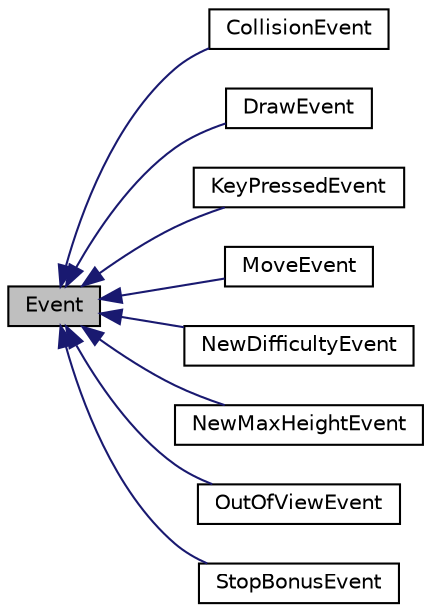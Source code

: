 digraph "Event"
    {
    // LATEX_PDF_SIZE
  bgcolor = "transparent";
edge [fontname = "Helvetica",fontsize = "10",labelfontname = "Helvetica",labelfontsize = "10"];
node [fontname = "Helvetica",fontsize = "10",shape = record];
rankdir = "LR";
Node1 [label = "Event",height = 0.2,width = 0.4,color = "black", fillcolor = "grey75", style = "filled", fontcolor = "black",tooltip = "Abstract Event class."];
Node1 -> Node2 [dir = "back",color = "midnightblue",fontsize = "10",style = "solid",fontname = "Helvetica"];
Node2 [label = "CollisionEvent",height = 0.2,width = 0.4,color = "black",URL = "$class_collision_event.html",tooltip = "Class for when Entity collides with other Player."];
Node1 -> Node3 [dir = "back",color = "midnightblue",fontsize = "10",style = "solid",fontname = "Helvetica"];
Node3 [label = "DrawEvent",height = 0.2,width = 0.4,color = "black",URL = "$class_draw_event.html",tooltip = "Class for when object needs to be drawn."];
Node1 -> Node4 [dir = "back",color = "midnightblue",fontsize = "10",style = "solid",fontname = "Helvetica"];
Node4 [label = "KeyPressedEvent",height = 0.2,width = 0.4,color = "black",URL = "$class_key_pressed_event.html",tooltip = "Class for when key is pressed."];
Node1 -> Node5 [dir = "back",color = "midnightblue",fontsize = "10",style = "solid",fontname = "Helvetica"];
Node5 [label = "MoveEvent",height = 0.2,width = 0.4,color = "black",URL = "$class_move_event.html",tooltip = "Class for when Entity is moved."];
Node1 -> Node6 [dir = "back",color = "midnightblue",fontsize = "10",style = "solid",fontname = "Helvetica"];
Node6 [label = "NewDifficultyEvent",height = 0.2,width = 0.4,color = "black",URL = "$class_new_difficulty_event.html",tooltip = "Class for when Player has achieved new difficulty."];
Node1 -> Node7 [dir = "back",color = "midnightblue",fontsize = "10",style = "solid",fontname = "Helvetica"];
Node7 [label = "NewMaxHeightEvent",height = 0.2,width = 0.4,color = "black",URL = "$class_new_max_height_event.html",tooltip = "Class for when Camera / achieves a new height."];
Node1 -> Node8 [dir = "back",color = "midnightblue",fontsize = "10",style = "solid",fontname = "Helvetica"];
Node8 [label = "OutOfViewEvent",height = 0.2,width = 0.4,color = "black",URL = "$class_out_of_view_event.html",tooltip = "Class for when object gets out of view of Camera."];
Node1 -> Node9 [dir = "back",color = "midnightblue",fontsize = "10",style = "solid",fontname = "Helvetica"];
Node9 [label = "StopBonusEvent",height = 0.2,width = 0.4,color = "black",URL = "$class_stop_bonus_event.html",tooltip = "Class for when Bonus has expired."];
}
